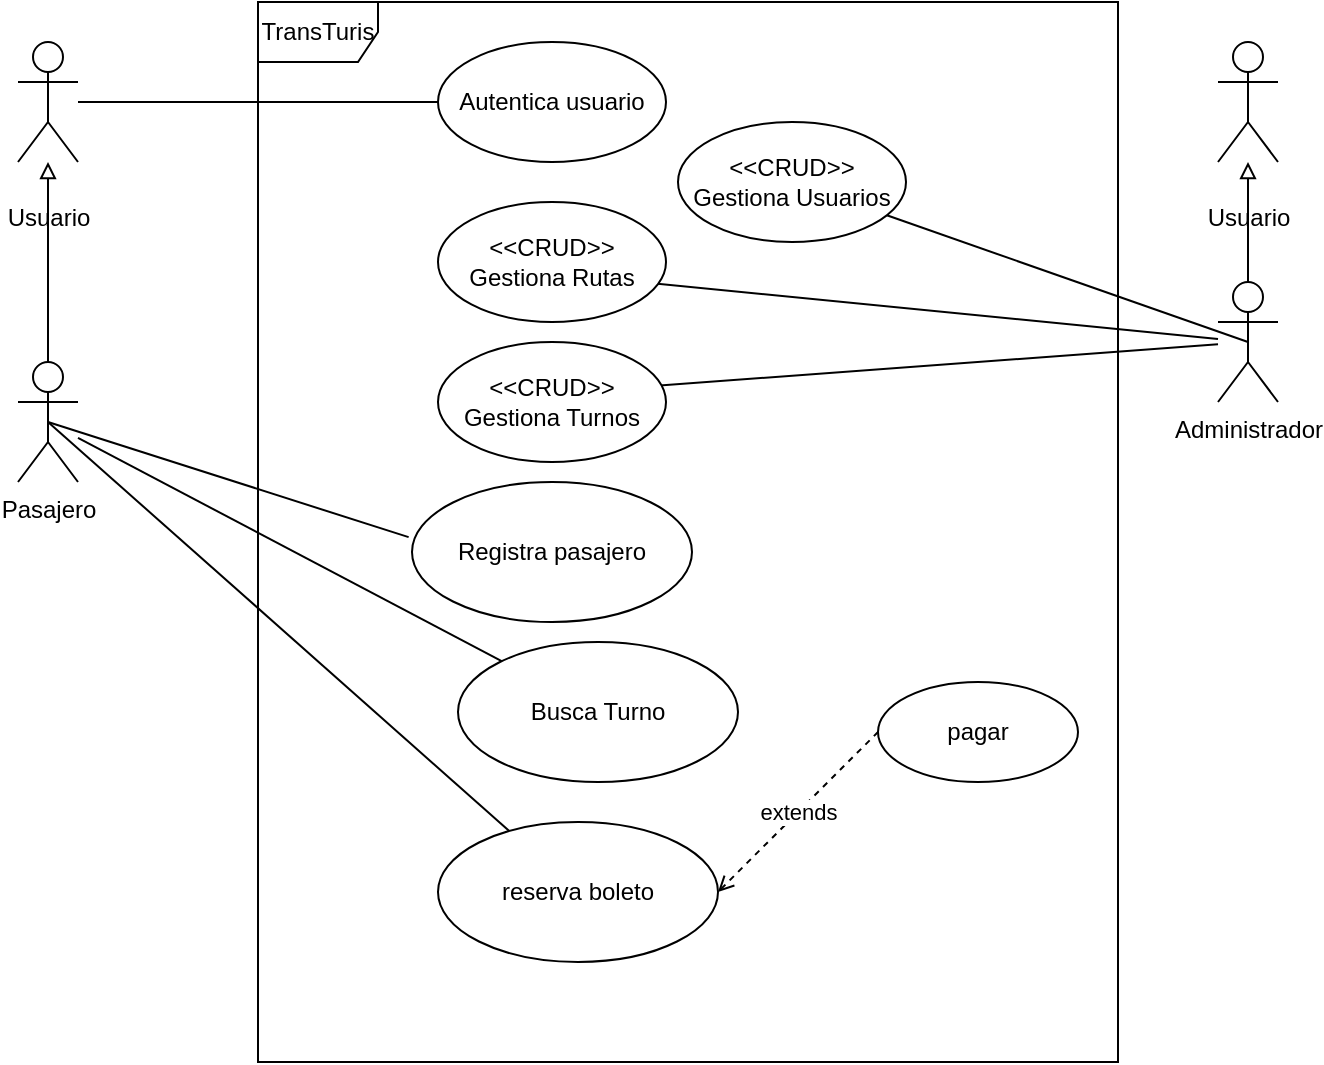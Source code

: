 <mxfile version="20.2.3" type="device"><diagram id="6FiDIBySwn18Uw3QIvok" name="Página-1"><mxGraphModel dx="898" dy="421" grid="1" gridSize="10" guides="1" tooltips="1" connect="1" arrows="1" fold="1" page="1" pageScale="1" pageWidth="827" pageHeight="1169" math="0" shadow="0"><root><mxCell id="0"/><mxCell id="1" parent="0"/><mxCell id="5YpjGCqpGqeSBgU4gjXU-1" value="TransTuris" style="shape=umlFrame;whiteSpace=wrap;html=1;" parent="1" vertex="1"><mxGeometry x="270" y="20" width="430" height="530" as="geometry"/></mxCell><mxCell id="qeS9jrr7rzwdVL0VOvgt-6" style="edgeStyle=none;rounded=0;orthogonalLoop=1;jettySize=auto;html=1;endArrow=none;endFill=0;exitX=0.5;exitY=0.5;exitDx=0;exitDy=0;exitPerimeter=0;" parent="1" source="sYg-sQ1tOX4Mevv96wZW-2" target="qeS9jrr7rzwdVL0VOvgt-3" edge="1"><mxGeometry relative="1" as="geometry"><mxPoint x="460" y="270" as="targetPoint"/></mxGeometry></mxCell><mxCell id="qeS9jrr7rzwdVL0VOvgt-7" style="edgeStyle=none;rounded=0;orthogonalLoop=1;jettySize=auto;html=1;entryX=-0.012;entryY=0.394;entryDx=0;entryDy=0;entryPerimeter=0;endArrow=none;endFill=0;exitX=0.5;exitY=0.5;exitDx=0;exitDy=0;exitPerimeter=0;" parent="1" source="sYg-sQ1tOX4Mevv96wZW-2" target="qeS9jrr7rzwdVL0VOvgt-4" edge="1"><mxGeometry relative="1" as="geometry"/></mxCell><mxCell id="sYg-sQ1tOX4Mevv96wZW-8" style="rounded=0;orthogonalLoop=1;jettySize=auto;html=1;endArrow=block;endFill=0;" parent="1" source="qeS9jrr7rzwdVL0VOvgt-1" target="R1_xSoIk6szTa4mTDLcR-1" edge="1"><mxGeometry relative="1" as="geometry"/></mxCell><mxCell id="sYg-sQ1tOX4Mevv96wZW-15" style="edgeStyle=none;rounded=0;orthogonalLoop=1;jettySize=auto;html=1;entryX=0;entryY=0.5;entryDx=0;entryDy=0;endArrow=none;endFill=0;" parent="1" source="qeS9jrr7rzwdVL0VOvgt-1" target="sYg-sQ1tOX4Mevv96wZW-13" edge="1"><mxGeometry relative="1" as="geometry"/></mxCell><mxCell id="sYg-sQ1tOX4Mevv96wZW-16" style="edgeStyle=none;rounded=0;orthogonalLoop=1;jettySize=auto;html=1;entryX=0;entryY=0.5;entryDx=0;entryDy=0;endArrow=none;endFill=0;" parent="1" source="qeS9jrr7rzwdVL0VOvgt-1" target="sYg-sQ1tOX4Mevv96wZW-14" edge="1"><mxGeometry relative="1" as="geometry"/></mxCell><mxCell id="qeS9jrr7rzwdVL0VOvgt-1" value="Administrador" style="shape=umlActor;verticalLabelPosition=bottom;verticalAlign=top;html=1;" parent="1" vertex="1"><mxGeometry x="750" y="160" width="30" height="60" as="geometry"/></mxCell><mxCell id="qeS9jrr7rzwdVL0VOvgt-9" value="extends" style="edgeStyle=none;rounded=0;orthogonalLoop=1;jettySize=auto;html=1;entryX=0;entryY=0.5;entryDx=0;entryDy=0;endArrow=none;endFill=0;dashed=1;startArrow=open;startFill=0;exitX=1;exitY=0.5;exitDx=0;exitDy=0;" parent="1" source="qeS9jrr7rzwdVL0VOvgt-3" target="qeS9jrr7rzwdVL0VOvgt-8" edge="1"><mxGeometry relative="1" as="geometry"><mxPoint x="570" y="430" as="sourcePoint"/></mxGeometry></mxCell><mxCell id="qeS9jrr7rzwdVL0VOvgt-3" value="reserva boleto" style="ellipse;whiteSpace=wrap;html=1;" parent="1" vertex="1"><mxGeometry x="360" y="430" width="140" height="70" as="geometry"/></mxCell><mxCell id="qeS9jrr7rzwdVL0VOvgt-4" value="Registra pasajero" style="ellipse;whiteSpace=wrap;html=1;" parent="1" vertex="1"><mxGeometry x="347" y="260" width="140" height="70" as="geometry"/></mxCell><mxCell id="qeS9jrr7rzwdVL0VOvgt-8" value="pagar" style="ellipse;whiteSpace=wrap;html=1;" parent="1" vertex="1"><mxGeometry x="580" y="360" width="100" height="50" as="geometry"/></mxCell><mxCell id="sYg-sQ1tOX4Mevv96wZW-7" style="rounded=0;orthogonalLoop=1;jettySize=auto;html=1;endArrow=block;endFill=0;" parent="1" source="sYg-sQ1tOX4Mevv96wZW-2" target="sYg-sQ1tOX4Mevv96wZW-6" edge="1"><mxGeometry relative="1" as="geometry"><mxPoint x="140" y="100" as="targetPoint"/></mxGeometry></mxCell><mxCell id="R1_xSoIk6szTa4mTDLcR-8" style="edgeStyle=none;rounded=0;orthogonalLoop=1;jettySize=auto;html=1;endArrow=none;endFill=0;" edge="1" parent="1" source="sYg-sQ1tOX4Mevv96wZW-2" target="R1_xSoIk6szTa4mTDLcR-5"><mxGeometry relative="1" as="geometry"/></mxCell><mxCell id="sYg-sQ1tOX4Mevv96wZW-2" value="Pasajero" style="shape=umlActor;verticalLabelPosition=bottom;verticalAlign=top;html=1;" parent="1" vertex="1"><mxGeometry x="150" y="200" width="30" height="60" as="geometry"/></mxCell><mxCell id="sYg-sQ1tOX4Mevv96wZW-3" value="Autentica usuario" style="ellipse;whiteSpace=wrap;html=1;" parent="1" vertex="1"><mxGeometry x="360" y="40" width="114" height="60" as="geometry"/></mxCell><mxCell id="sYg-sQ1tOX4Mevv96wZW-11" style="edgeStyle=none;rounded=0;orthogonalLoop=1;jettySize=auto;html=1;endArrow=none;endFill=0;" parent="1" source="sYg-sQ1tOX4Mevv96wZW-6" target="sYg-sQ1tOX4Mevv96wZW-3" edge="1"><mxGeometry relative="1" as="geometry"><mxPoint x="320" y="20" as="targetPoint"/></mxGeometry></mxCell><mxCell id="sYg-sQ1tOX4Mevv96wZW-6" value="&lt;br&gt;Usuario" style="shape=umlActor;verticalLabelPosition=bottom;verticalAlign=top;html=1;" parent="1" vertex="1"><mxGeometry x="150" y="40" width="30" height="60" as="geometry"/></mxCell><mxCell id="sYg-sQ1tOX4Mevv96wZW-12" style="edgeStyle=none;rounded=0;orthogonalLoop=1;jettySize=auto;html=1;exitX=0;exitY=0.5;exitDx=0;exitDy=0;endArrow=block;endFill=0;" parent="1" source="sYg-sQ1tOX4Mevv96wZW-3" target="sYg-sQ1tOX4Mevv96wZW-3" edge="1"><mxGeometry relative="1" as="geometry"/></mxCell><mxCell id="sYg-sQ1tOX4Mevv96wZW-13" value="&amp;lt;&amp;lt;CRUD&amp;gt;&amp;gt;&lt;br&gt;Gestiona Rutas" style="ellipse;whiteSpace=wrap;html=1;" parent="1" vertex="1"><mxGeometry x="360" y="120" width="114" height="60" as="geometry"/></mxCell><mxCell id="sYg-sQ1tOX4Mevv96wZW-14" value="&amp;lt;&amp;lt;CRUD&amp;gt;&amp;gt;&lt;br&gt;Gestiona Turnos" style="ellipse;whiteSpace=wrap;html=1;" parent="1" vertex="1"><mxGeometry x="360" y="190" width="114" height="60" as="geometry"/></mxCell><mxCell id="R1_xSoIk6szTa4mTDLcR-1" value="&lt;br&gt;Usuario" style="shape=umlActor;verticalLabelPosition=bottom;verticalAlign=top;html=1;" vertex="1" parent="1"><mxGeometry x="750" y="40" width="30" height="60" as="geometry"/></mxCell><mxCell id="R1_xSoIk6szTa4mTDLcR-4" style="rounded=0;orthogonalLoop=1;jettySize=auto;html=1;entryX=0.5;entryY=0.5;entryDx=0;entryDy=0;entryPerimeter=0;endArrow=none;endFill=0;" edge="1" parent="1" source="R1_xSoIk6szTa4mTDLcR-3" target="qeS9jrr7rzwdVL0VOvgt-1"><mxGeometry relative="1" as="geometry"/></mxCell><mxCell id="R1_xSoIk6szTa4mTDLcR-3" value="&amp;lt;&amp;lt;CRUD&amp;gt;&amp;gt;&lt;br&gt;Gestiona Usuarios" style="ellipse;whiteSpace=wrap;html=1;" vertex="1" parent="1"><mxGeometry x="480" y="80" width="114" height="60" as="geometry"/></mxCell><mxCell id="R1_xSoIk6szTa4mTDLcR-5" value="Busca Turno" style="ellipse;whiteSpace=wrap;html=1;" vertex="1" parent="1"><mxGeometry x="370" y="340" width="140" height="70" as="geometry"/></mxCell></root></mxGraphModel></diagram></mxfile>